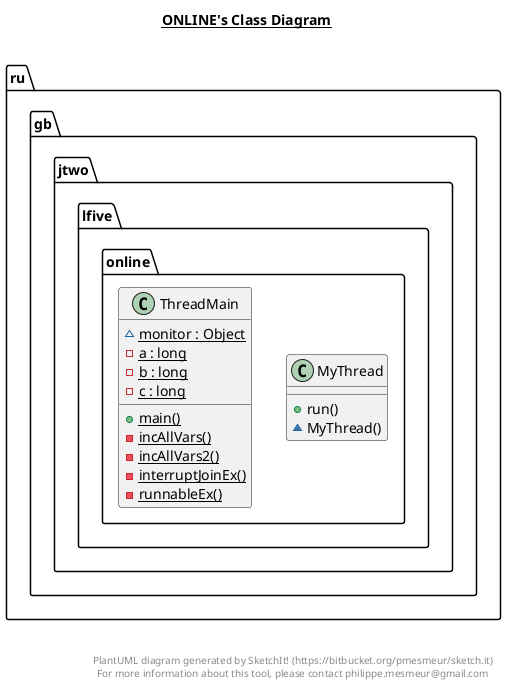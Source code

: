 @startuml

title __ONLINE's Class Diagram__\n

  namespace ru.gb.jtwo.lfive.online {
    class ru.gb.jtwo.lfive.online.MyThread {
        + run()
        ~ MyThread()
    }
  }
  

  namespace ru.gb.jtwo.lfive.online {
    class ru.gb.jtwo.lfive.online.ThreadMain {
        {static} ~ monitor : Object
        {static} - a : long
        {static} - b : long
        {static} - c : long
        {static} + main()
        {static} - incAllVars()
        {static} - incAllVars2()
        {static} - interruptJoinEx()
        {static} - runnableEx()
    }
  }
  



right footer


PlantUML diagram generated by SketchIt! (https://bitbucket.org/pmesmeur/sketch.it)
For more information about this tool, please contact philippe.mesmeur@gmail.com
endfooter

@enduml
